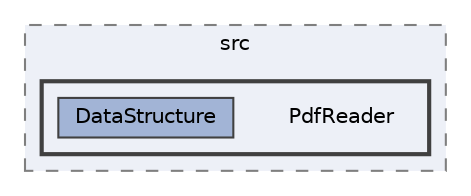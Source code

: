 digraph "plugins/learndash-certificate-builder/vendor/setasign/fpdi/src/PdfReader"
{
 // LATEX_PDF_SIZE
  bgcolor="transparent";
  edge [fontname=Helvetica,fontsize=10,labelfontname=Helvetica,labelfontsize=10];
  node [fontname=Helvetica,fontsize=10,shape=box,height=0.2,width=0.4];
  compound=true
  subgraph clusterdir_bf770d22d18d716262956a9ef05fa15e {
    graph [ bgcolor="#edf0f7", pencolor="grey50", label="src", fontname=Helvetica,fontsize=10 style="filled,dashed", URL="dir_bf770d22d18d716262956a9ef05fa15e.html",tooltip=""]
  subgraph clusterdir_42b661230e94033dc5ec10b44f31c59a {
    graph [ bgcolor="#edf0f7", pencolor="grey25", label="", fontname=Helvetica,fontsize=10 style="filled,bold", URL="dir_42b661230e94033dc5ec10b44f31c59a.html",tooltip=""]
    dir_42b661230e94033dc5ec10b44f31c59a [shape=plaintext, label="PdfReader"];
  dir_a37ecd7c41239763b6b7ea843950994e [label="DataStructure", fillcolor="#a2b4d6", color="grey25", style="filled", URL="dir_a37ecd7c41239763b6b7ea843950994e.html",tooltip=""];
  }
  }
}
